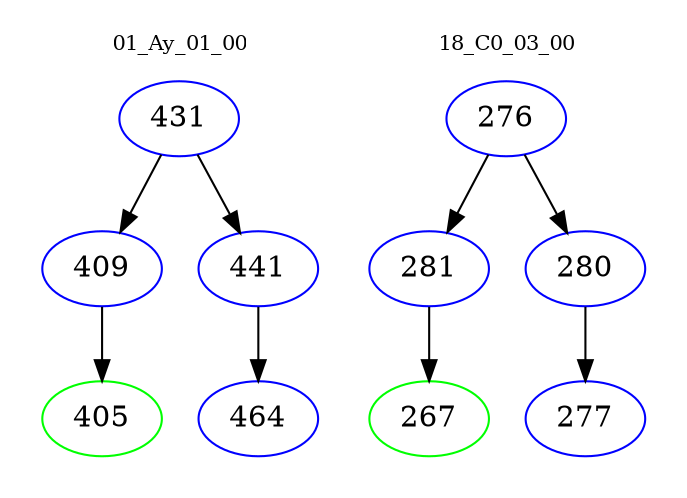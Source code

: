 digraph{
subgraph cluster_0 {
color = white
label = "01_Ay_01_00";
fontsize=10;
T0_431 [label="431", color="blue"]
T0_431 -> T0_409 [color="black"]
T0_409 [label="409", color="blue"]
T0_409 -> T0_405 [color="black"]
T0_405 [label="405", color="green"]
T0_431 -> T0_441 [color="black"]
T0_441 [label="441", color="blue"]
T0_441 -> T0_464 [color="black"]
T0_464 [label="464", color="blue"]
}
subgraph cluster_1 {
color = white
label = "18_C0_03_00";
fontsize=10;
T1_276 [label="276", color="blue"]
T1_276 -> T1_281 [color="black"]
T1_281 [label="281", color="blue"]
T1_281 -> T1_267 [color="black"]
T1_267 [label="267", color="green"]
T1_276 -> T1_280 [color="black"]
T1_280 [label="280", color="blue"]
T1_280 -> T1_277 [color="black"]
T1_277 [label="277", color="blue"]
}
}
